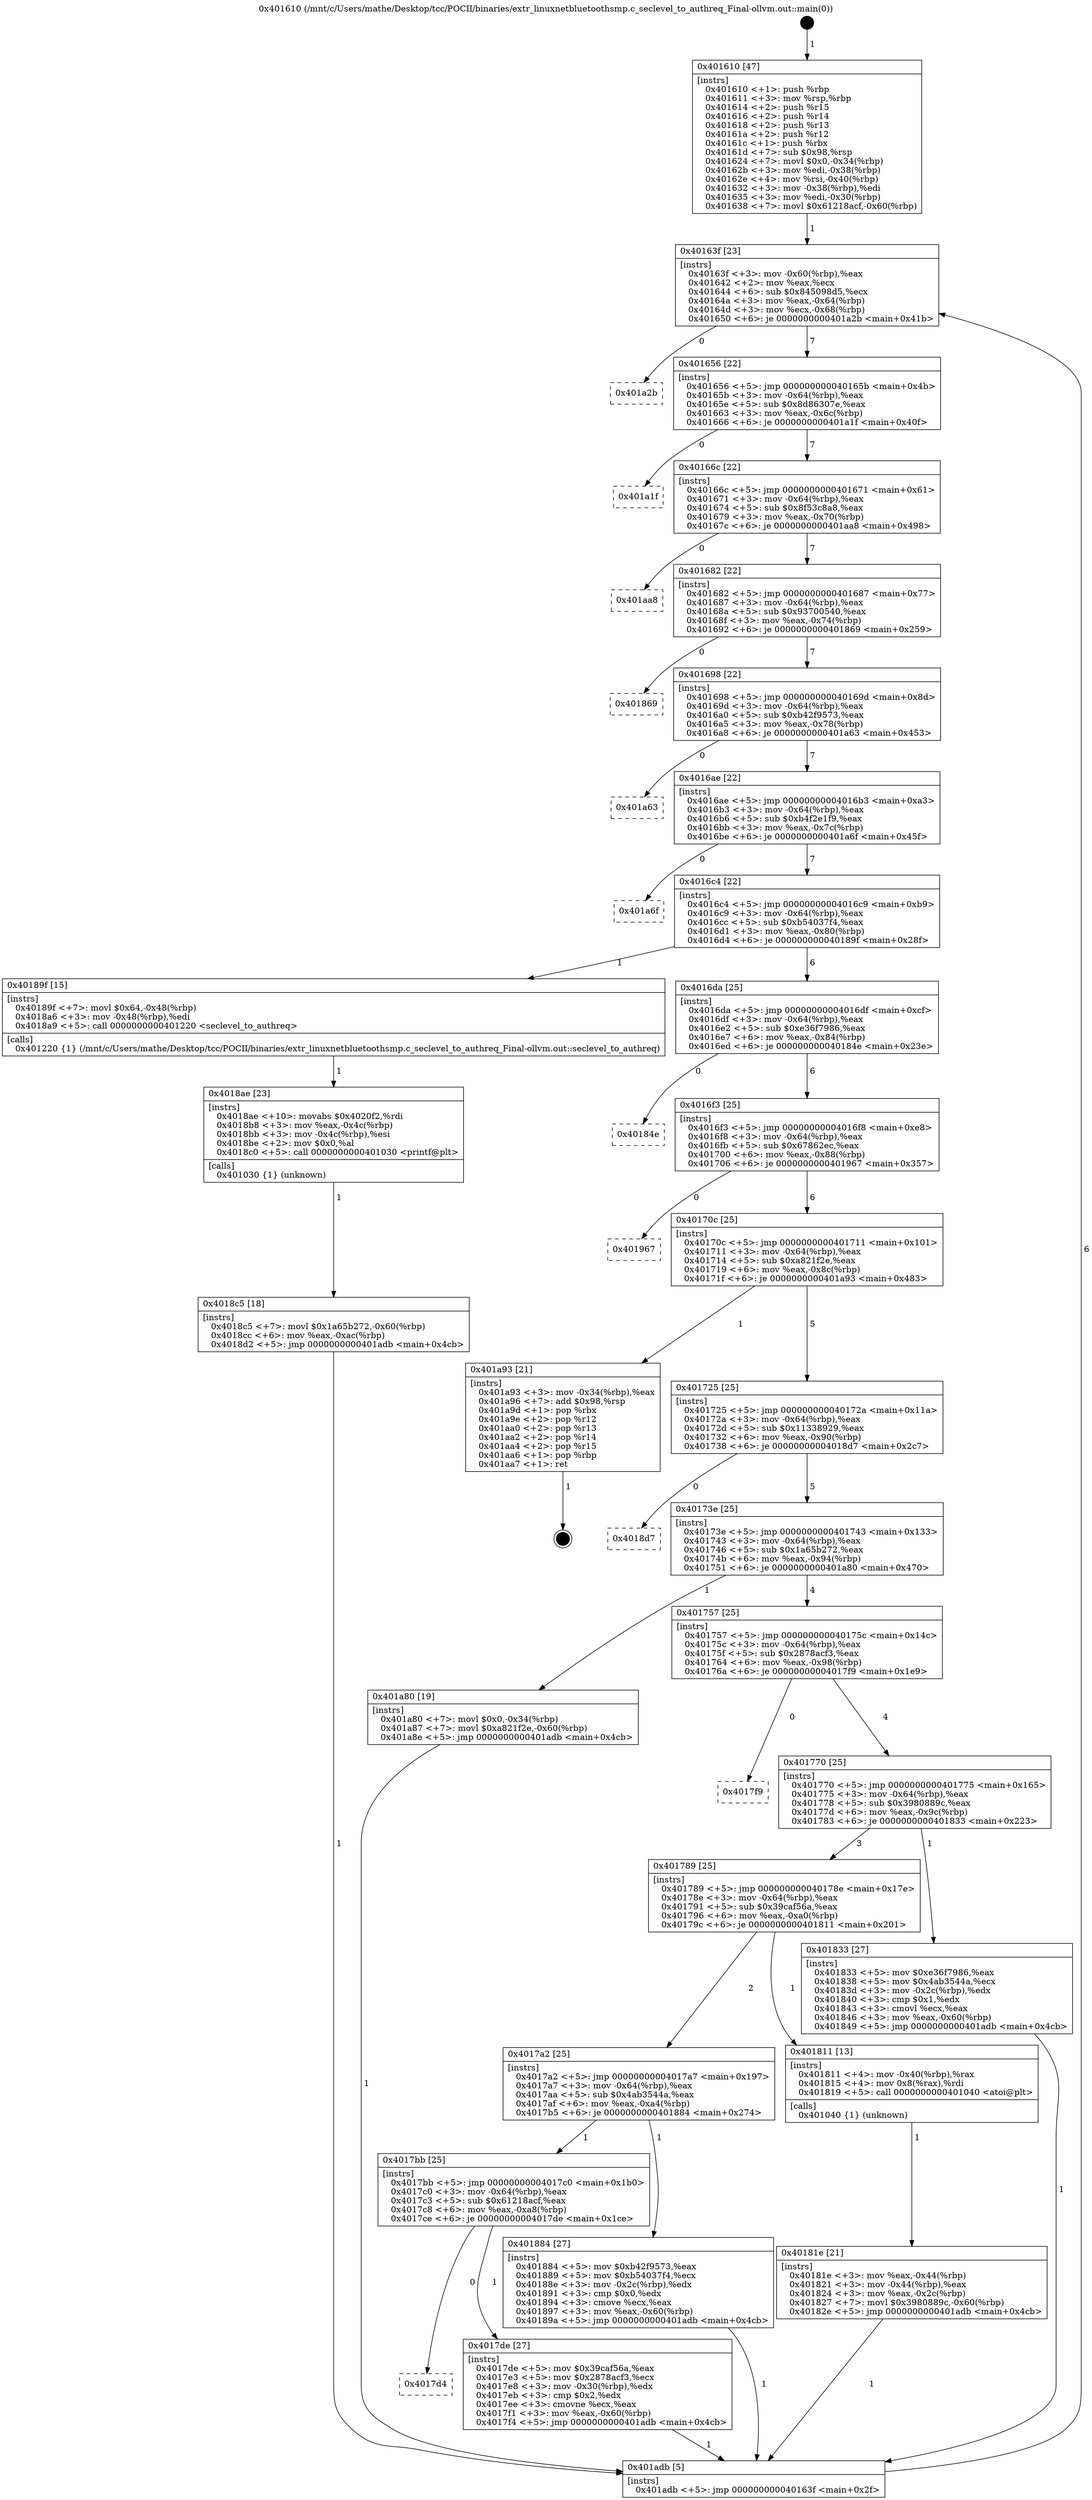 digraph "0x401610" {
  label = "0x401610 (/mnt/c/Users/mathe/Desktop/tcc/POCII/binaries/extr_linuxnetbluetoothsmp.c_seclevel_to_authreq_Final-ollvm.out::main(0))"
  labelloc = "t"
  node[shape=record]

  Entry [label="",width=0.3,height=0.3,shape=circle,fillcolor=black,style=filled]
  "0x40163f" [label="{
     0x40163f [23]\l
     | [instrs]\l
     &nbsp;&nbsp;0x40163f \<+3\>: mov -0x60(%rbp),%eax\l
     &nbsp;&nbsp;0x401642 \<+2\>: mov %eax,%ecx\l
     &nbsp;&nbsp;0x401644 \<+6\>: sub $0x845098d5,%ecx\l
     &nbsp;&nbsp;0x40164a \<+3\>: mov %eax,-0x64(%rbp)\l
     &nbsp;&nbsp;0x40164d \<+3\>: mov %ecx,-0x68(%rbp)\l
     &nbsp;&nbsp;0x401650 \<+6\>: je 0000000000401a2b \<main+0x41b\>\l
  }"]
  "0x401a2b" [label="{
     0x401a2b\l
  }", style=dashed]
  "0x401656" [label="{
     0x401656 [22]\l
     | [instrs]\l
     &nbsp;&nbsp;0x401656 \<+5\>: jmp 000000000040165b \<main+0x4b\>\l
     &nbsp;&nbsp;0x40165b \<+3\>: mov -0x64(%rbp),%eax\l
     &nbsp;&nbsp;0x40165e \<+5\>: sub $0x8d86307e,%eax\l
     &nbsp;&nbsp;0x401663 \<+3\>: mov %eax,-0x6c(%rbp)\l
     &nbsp;&nbsp;0x401666 \<+6\>: je 0000000000401a1f \<main+0x40f\>\l
  }"]
  Exit [label="",width=0.3,height=0.3,shape=circle,fillcolor=black,style=filled,peripheries=2]
  "0x401a1f" [label="{
     0x401a1f\l
  }", style=dashed]
  "0x40166c" [label="{
     0x40166c [22]\l
     | [instrs]\l
     &nbsp;&nbsp;0x40166c \<+5\>: jmp 0000000000401671 \<main+0x61\>\l
     &nbsp;&nbsp;0x401671 \<+3\>: mov -0x64(%rbp),%eax\l
     &nbsp;&nbsp;0x401674 \<+5\>: sub $0x8f53c8a8,%eax\l
     &nbsp;&nbsp;0x401679 \<+3\>: mov %eax,-0x70(%rbp)\l
     &nbsp;&nbsp;0x40167c \<+6\>: je 0000000000401aa8 \<main+0x498\>\l
  }"]
  "0x4018c5" [label="{
     0x4018c5 [18]\l
     | [instrs]\l
     &nbsp;&nbsp;0x4018c5 \<+7\>: movl $0x1a65b272,-0x60(%rbp)\l
     &nbsp;&nbsp;0x4018cc \<+6\>: mov %eax,-0xac(%rbp)\l
     &nbsp;&nbsp;0x4018d2 \<+5\>: jmp 0000000000401adb \<main+0x4cb\>\l
  }"]
  "0x401aa8" [label="{
     0x401aa8\l
  }", style=dashed]
  "0x401682" [label="{
     0x401682 [22]\l
     | [instrs]\l
     &nbsp;&nbsp;0x401682 \<+5\>: jmp 0000000000401687 \<main+0x77\>\l
     &nbsp;&nbsp;0x401687 \<+3\>: mov -0x64(%rbp),%eax\l
     &nbsp;&nbsp;0x40168a \<+5\>: sub $0x93700540,%eax\l
     &nbsp;&nbsp;0x40168f \<+3\>: mov %eax,-0x74(%rbp)\l
     &nbsp;&nbsp;0x401692 \<+6\>: je 0000000000401869 \<main+0x259\>\l
  }"]
  "0x4018ae" [label="{
     0x4018ae [23]\l
     | [instrs]\l
     &nbsp;&nbsp;0x4018ae \<+10\>: movabs $0x4020f2,%rdi\l
     &nbsp;&nbsp;0x4018b8 \<+3\>: mov %eax,-0x4c(%rbp)\l
     &nbsp;&nbsp;0x4018bb \<+3\>: mov -0x4c(%rbp),%esi\l
     &nbsp;&nbsp;0x4018be \<+2\>: mov $0x0,%al\l
     &nbsp;&nbsp;0x4018c0 \<+5\>: call 0000000000401030 \<printf@plt\>\l
     | [calls]\l
     &nbsp;&nbsp;0x401030 \{1\} (unknown)\l
  }"]
  "0x401869" [label="{
     0x401869\l
  }", style=dashed]
  "0x401698" [label="{
     0x401698 [22]\l
     | [instrs]\l
     &nbsp;&nbsp;0x401698 \<+5\>: jmp 000000000040169d \<main+0x8d\>\l
     &nbsp;&nbsp;0x40169d \<+3\>: mov -0x64(%rbp),%eax\l
     &nbsp;&nbsp;0x4016a0 \<+5\>: sub $0xb42f9573,%eax\l
     &nbsp;&nbsp;0x4016a5 \<+3\>: mov %eax,-0x78(%rbp)\l
     &nbsp;&nbsp;0x4016a8 \<+6\>: je 0000000000401a63 \<main+0x453\>\l
  }"]
  "0x40181e" [label="{
     0x40181e [21]\l
     | [instrs]\l
     &nbsp;&nbsp;0x40181e \<+3\>: mov %eax,-0x44(%rbp)\l
     &nbsp;&nbsp;0x401821 \<+3\>: mov -0x44(%rbp),%eax\l
     &nbsp;&nbsp;0x401824 \<+3\>: mov %eax,-0x2c(%rbp)\l
     &nbsp;&nbsp;0x401827 \<+7\>: movl $0x3980889c,-0x60(%rbp)\l
     &nbsp;&nbsp;0x40182e \<+5\>: jmp 0000000000401adb \<main+0x4cb\>\l
  }"]
  "0x401a63" [label="{
     0x401a63\l
  }", style=dashed]
  "0x4016ae" [label="{
     0x4016ae [22]\l
     | [instrs]\l
     &nbsp;&nbsp;0x4016ae \<+5\>: jmp 00000000004016b3 \<main+0xa3\>\l
     &nbsp;&nbsp;0x4016b3 \<+3\>: mov -0x64(%rbp),%eax\l
     &nbsp;&nbsp;0x4016b6 \<+5\>: sub $0xb4f2e1f9,%eax\l
     &nbsp;&nbsp;0x4016bb \<+3\>: mov %eax,-0x7c(%rbp)\l
     &nbsp;&nbsp;0x4016be \<+6\>: je 0000000000401a6f \<main+0x45f\>\l
  }"]
  "0x401610" [label="{
     0x401610 [47]\l
     | [instrs]\l
     &nbsp;&nbsp;0x401610 \<+1\>: push %rbp\l
     &nbsp;&nbsp;0x401611 \<+3\>: mov %rsp,%rbp\l
     &nbsp;&nbsp;0x401614 \<+2\>: push %r15\l
     &nbsp;&nbsp;0x401616 \<+2\>: push %r14\l
     &nbsp;&nbsp;0x401618 \<+2\>: push %r13\l
     &nbsp;&nbsp;0x40161a \<+2\>: push %r12\l
     &nbsp;&nbsp;0x40161c \<+1\>: push %rbx\l
     &nbsp;&nbsp;0x40161d \<+7\>: sub $0x98,%rsp\l
     &nbsp;&nbsp;0x401624 \<+7\>: movl $0x0,-0x34(%rbp)\l
     &nbsp;&nbsp;0x40162b \<+3\>: mov %edi,-0x38(%rbp)\l
     &nbsp;&nbsp;0x40162e \<+4\>: mov %rsi,-0x40(%rbp)\l
     &nbsp;&nbsp;0x401632 \<+3\>: mov -0x38(%rbp),%edi\l
     &nbsp;&nbsp;0x401635 \<+3\>: mov %edi,-0x30(%rbp)\l
     &nbsp;&nbsp;0x401638 \<+7\>: movl $0x61218acf,-0x60(%rbp)\l
  }"]
  "0x401a6f" [label="{
     0x401a6f\l
  }", style=dashed]
  "0x4016c4" [label="{
     0x4016c4 [22]\l
     | [instrs]\l
     &nbsp;&nbsp;0x4016c4 \<+5\>: jmp 00000000004016c9 \<main+0xb9\>\l
     &nbsp;&nbsp;0x4016c9 \<+3\>: mov -0x64(%rbp),%eax\l
     &nbsp;&nbsp;0x4016cc \<+5\>: sub $0xb54037f4,%eax\l
     &nbsp;&nbsp;0x4016d1 \<+3\>: mov %eax,-0x80(%rbp)\l
     &nbsp;&nbsp;0x4016d4 \<+6\>: je 000000000040189f \<main+0x28f\>\l
  }"]
  "0x401adb" [label="{
     0x401adb [5]\l
     | [instrs]\l
     &nbsp;&nbsp;0x401adb \<+5\>: jmp 000000000040163f \<main+0x2f\>\l
  }"]
  "0x40189f" [label="{
     0x40189f [15]\l
     | [instrs]\l
     &nbsp;&nbsp;0x40189f \<+7\>: movl $0x64,-0x48(%rbp)\l
     &nbsp;&nbsp;0x4018a6 \<+3\>: mov -0x48(%rbp),%edi\l
     &nbsp;&nbsp;0x4018a9 \<+5\>: call 0000000000401220 \<seclevel_to_authreq\>\l
     | [calls]\l
     &nbsp;&nbsp;0x401220 \{1\} (/mnt/c/Users/mathe/Desktop/tcc/POCII/binaries/extr_linuxnetbluetoothsmp.c_seclevel_to_authreq_Final-ollvm.out::seclevel_to_authreq)\l
  }"]
  "0x4016da" [label="{
     0x4016da [25]\l
     | [instrs]\l
     &nbsp;&nbsp;0x4016da \<+5\>: jmp 00000000004016df \<main+0xcf\>\l
     &nbsp;&nbsp;0x4016df \<+3\>: mov -0x64(%rbp),%eax\l
     &nbsp;&nbsp;0x4016e2 \<+5\>: sub $0xe36f7986,%eax\l
     &nbsp;&nbsp;0x4016e7 \<+6\>: mov %eax,-0x84(%rbp)\l
     &nbsp;&nbsp;0x4016ed \<+6\>: je 000000000040184e \<main+0x23e\>\l
  }"]
  "0x4017d4" [label="{
     0x4017d4\l
  }", style=dashed]
  "0x40184e" [label="{
     0x40184e\l
  }", style=dashed]
  "0x4016f3" [label="{
     0x4016f3 [25]\l
     | [instrs]\l
     &nbsp;&nbsp;0x4016f3 \<+5\>: jmp 00000000004016f8 \<main+0xe8\>\l
     &nbsp;&nbsp;0x4016f8 \<+3\>: mov -0x64(%rbp),%eax\l
     &nbsp;&nbsp;0x4016fb \<+5\>: sub $0x67862ec,%eax\l
     &nbsp;&nbsp;0x401700 \<+6\>: mov %eax,-0x88(%rbp)\l
     &nbsp;&nbsp;0x401706 \<+6\>: je 0000000000401967 \<main+0x357\>\l
  }"]
  "0x4017de" [label="{
     0x4017de [27]\l
     | [instrs]\l
     &nbsp;&nbsp;0x4017de \<+5\>: mov $0x39caf56a,%eax\l
     &nbsp;&nbsp;0x4017e3 \<+5\>: mov $0x2878acf3,%ecx\l
     &nbsp;&nbsp;0x4017e8 \<+3\>: mov -0x30(%rbp),%edx\l
     &nbsp;&nbsp;0x4017eb \<+3\>: cmp $0x2,%edx\l
     &nbsp;&nbsp;0x4017ee \<+3\>: cmovne %ecx,%eax\l
     &nbsp;&nbsp;0x4017f1 \<+3\>: mov %eax,-0x60(%rbp)\l
     &nbsp;&nbsp;0x4017f4 \<+5\>: jmp 0000000000401adb \<main+0x4cb\>\l
  }"]
  "0x401967" [label="{
     0x401967\l
  }", style=dashed]
  "0x40170c" [label="{
     0x40170c [25]\l
     | [instrs]\l
     &nbsp;&nbsp;0x40170c \<+5\>: jmp 0000000000401711 \<main+0x101\>\l
     &nbsp;&nbsp;0x401711 \<+3\>: mov -0x64(%rbp),%eax\l
     &nbsp;&nbsp;0x401714 \<+5\>: sub $0xa821f2e,%eax\l
     &nbsp;&nbsp;0x401719 \<+6\>: mov %eax,-0x8c(%rbp)\l
     &nbsp;&nbsp;0x40171f \<+6\>: je 0000000000401a93 \<main+0x483\>\l
  }"]
  "0x4017bb" [label="{
     0x4017bb [25]\l
     | [instrs]\l
     &nbsp;&nbsp;0x4017bb \<+5\>: jmp 00000000004017c0 \<main+0x1b0\>\l
     &nbsp;&nbsp;0x4017c0 \<+3\>: mov -0x64(%rbp),%eax\l
     &nbsp;&nbsp;0x4017c3 \<+5\>: sub $0x61218acf,%eax\l
     &nbsp;&nbsp;0x4017c8 \<+6\>: mov %eax,-0xa8(%rbp)\l
     &nbsp;&nbsp;0x4017ce \<+6\>: je 00000000004017de \<main+0x1ce\>\l
  }"]
  "0x401a93" [label="{
     0x401a93 [21]\l
     | [instrs]\l
     &nbsp;&nbsp;0x401a93 \<+3\>: mov -0x34(%rbp),%eax\l
     &nbsp;&nbsp;0x401a96 \<+7\>: add $0x98,%rsp\l
     &nbsp;&nbsp;0x401a9d \<+1\>: pop %rbx\l
     &nbsp;&nbsp;0x401a9e \<+2\>: pop %r12\l
     &nbsp;&nbsp;0x401aa0 \<+2\>: pop %r13\l
     &nbsp;&nbsp;0x401aa2 \<+2\>: pop %r14\l
     &nbsp;&nbsp;0x401aa4 \<+2\>: pop %r15\l
     &nbsp;&nbsp;0x401aa6 \<+1\>: pop %rbp\l
     &nbsp;&nbsp;0x401aa7 \<+1\>: ret\l
  }"]
  "0x401725" [label="{
     0x401725 [25]\l
     | [instrs]\l
     &nbsp;&nbsp;0x401725 \<+5\>: jmp 000000000040172a \<main+0x11a\>\l
     &nbsp;&nbsp;0x40172a \<+3\>: mov -0x64(%rbp),%eax\l
     &nbsp;&nbsp;0x40172d \<+5\>: sub $0x11338929,%eax\l
     &nbsp;&nbsp;0x401732 \<+6\>: mov %eax,-0x90(%rbp)\l
     &nbsp;&nbsp;0x401738 \<+6\>: je 00000000004018d7 \<main+0x2c7\>\l
  }"]
  "0x401884" [label="{
     0x401884 [27]\l
     | [instrs]\l
     &nbsp;&nbsp;0x401884 \<+5\>: mov $0xb42f9573,%eax\l
     &nbsp;&nbsp;0x401889 \<+5\>: mov $0xb54037f4,%ecx\l
     &nbsp;&nbsp;0x40188e \<+3\>: mov -0x2c(%rbp),%edx\l
     &nbsp;&nbsp;0x401891 \<+3\>: cmp $0x0,%edx\l
     &nbsp;&nbsp;0x401894 \<+3\>: cmove %ecx,%eax\l
     &nbsp;&nbsp;0x401897 \<+3\>: mov %eax,-0x60(%rbp)\l
     &nbsp;&nbsp;0x40189a \<+5\>: jmp 0000000000401adb \<main+0x4cb\>\l
  }"]
  "0x4018d7" [label="{
     0x4018d7\l
  }", style=dashed]
  "0x40173e" [label="{
     0x40173e [25]\l
     | [instrs]\l
     &nbsp;&nbsp;0x40173e \<+5\>: jmp 0000000000401743 \<main+0x133\>\l
     &nbsp;&nbsp;0x401743 \<+3\>: mov -0x64(%rbp),%eax\l
     &nbsp;&nbsp;0x401746 \<+5\>: sub $0x1a65b272,%eax\l
     &nbsp;&nbsp;0x40174b \<+6\>: mov %eax,-0x94(%rbp)\l
     &nbsp;&nbsp;0x401751 \<+6\>: je 0000000000401a80 \<main+0x470\>\l
  }"]
  "0x4017a2" [label="{
     0x4017a2 [25]\l
     | [instrs]\l
     &nbsp;&nbsp;0x4017a2 \<+5\>: jmp 00000000004017a7 \<main+0x197\>\l
     &nbsp;&nbsp;0x4017a7 \<+3\>: mov -0x64(%rbp),%eax\l
     &nbsp;&nbsp;0x4017aa \<+5\>: sub $0x4ab3544a,%eax\l
     &nbsp;&nbsp;0x4017af \<+6\>: mov %eax,-0xa4(%rbp)\l
     &nbsp;&nbsp;0x4017b5 \<+6\>: je 0000000000401884 \<main+0x274\>\l
  }"]
  "0x401a80" [label="{
     0x401a80 [19]\l
     | [instrs]\l
     &nbsp;&nbsp;0x401a80 \<+7\>: movl $0x0,-0x34(%rbp)\l
     &nbsp;&nbsp;0x401a87 \<+7\>: movl $0xa821f2e,-0x60(%rbp)\l
     &nbsp;&nbsp;0x401a8e \<+5\>: jmp 0000000000401adb \<main+0x4cb\>\l
  }"]
  "0x401757" [label="{
     0x401757 [25]\l
     | [instrs]\l
     &nbsp;&nbsp;0x401757 \<+5\>: jmp 000000000040175c \<main+0x14c\>\l
     &nbsp;&nbsp;0x40175c \<+3\>: mov -0x64(%rbp),%eax\l
     &nbsp;&nbsp;0x40175f \<+5\>: sub $0x2878acf3,%eax\l
     &nbsp;&nbsp;0x401764 \<+6\>: mov %eax,-0x98(%rbp)\l
     &nbsp;&nbsp;0x40176a \<+6\>: je 00000000004017f9 \<main+0x1e9\>\l
  }"]
  "0x401811" [label="{
     0x401811 [13]\l
     | [instrs]\l
     &nbsp;&nbsp;0x401811 \<+4\>: mov -0x40(%rbp),%rax\l
     &nbsp;&nbsp;0x401815 \<+4\>: mov 0x8(%rax),%rdi\l
     &nbsp;&nbsp;0x401819 \<+5\>: call 0000000000401040 \<atoi@plt\>\l
     | [calls]\l
     &nbsp;&nbsp;0x401040 \{1\} (unknown)\l
  }"]
  "0x4017f9" [label="{
     0x4017f9\l
  }", style=dashed]
  "0x401770" [label="{
     0x401770 [25]\l
     | [instrs]\l
     &nbsp;&nbsp;0x401770 \<+5\>: jmp 0000000000401775 \<main+0x165\>\l
     &nbsp;&nbsp;0x401775 \<+3\>: mov -0x64(%rbp),%eax\l
     &nbsp;&nbsp;0x401778 \<+5\>: sub $0x3980889c,%eax\l
     &nbsp;&nbsp;0x40177d \<+6\>: mov %eax,-0x9c(%rbp)\l
     &nbsp;&nbsp;0x401783 \<+6\>: je 0000000000401833 \<main+0x223\>\l
  }"]
  "0x401789" [label="{
     0x401789 [25]\l
     | [instrs]\l
     &nbsp;&nbsp;0x401789 \<+5\>: jmp 000000000040178e \<main+0x17e\>\l
     &nbsp;&nbsp;0x40178e \<+3\>: mov -0x64(%rbp),%eax\l
     &nbsp;&nbsp;0x401791 \<+5\>: sub $0x39caf56a,%eax\l
     &nbsp;&nbsp;0x401796 \<+6\>: mov %eax,-0xa0(%rbp)\l
     &nbsp;&nbsp;0x40179c \<+6\>: je 0000000000401811 \<main+0x201\>\l
  }"]
  "0x401833" [label="{
     0x401833 [27]\l
     | [instrs]\l
     &nbsp;&nbsp;0x401833 \<+5\>: mov $0xe36f7986,%eax\l
     &nbsp;&nbsp;0x401838 \<+5\>: mov $0x4ab3544a,%ecx\l
     &nbsp;&nbsp;0x40183d \<+3\>: mov -0x2c(%rbp),%edx\l
     &nbsp;&nbsp;0x401840 \<+3\>: cmp $0x1,%edx\l
     &nbsp;&nbsp;0x401843 \<+3\>: cmovl %ecx,%eax\l
     &nbsp;&nbsp;0x401846 \<+3\>: mov %eax,-0x60(%rbp)\l
     &nbsp;&nbsp;0x401849 \<+5\>: jmp 0000000000401adb \<main+0x4cb\>\l
  }"]
  Entry -> "0x401610" [label=" 1"]
  "0x40163f" -> "0x401a2b" [label=" 0"]
  "0x40163f" -> "0x401656" [label=" 7"]
  "0x401a93" -> Exit [label=" 1"]
  "0x401656" -> "0x401a1f" [label=" 0"]
  "0x401656" -> "0x40166c" [label=" 7"]
  "0x401a80" -> "0x401adb" [label=" 1"]
  "0x40166c" -> "0x401aa8" [label=" 0"]
  "0x40166c" -> "0x401682" [label=" 7"]
  "0x4018c5" -> "0x401adb" [label=" 1"]
  "0x401682" -> "0x401869" [label=" 0"]
  "0x401682" -> "0x401698" [label=" 7"]
  "0x4018ae" -> "0x4018c5" [label=" 1"]
  "0x401698" -> "0x401a63" [label=" 0"]
  "0x401698" -> "0x4016ae" [label=" 7"]
  "0x40189f" -> "0x4018ae" [label=" 1"]
  "0x4016ae" -> "0x401a6f" [label=" 0"]
  "0x4016ae" -> "0x4016c4" [label=" 7"]
  "0x401884" -> "0x401adb" [label=" 1"]
  "0x4016c4" -> "0x40189f" [label=" 1"]
  "0x4016c4" -> "0x4016da" [label=" 6"]
  "0x401833" -> "0x401adb" [label=" 1"]
  "0x4016da" -> "0x40184e" [label=" 0"]
  "0x4016da" -> "0x4016f3" [label=" 6"]
  "0x40181e" -> "0x401adb" [label=" 1"]
  "0x4016f3" -> "0x401967" [label=" 0"]
  "0x4016f3" -> "0x40170c" [label=" 6"]
  "0x401811" -> "0x40181e" [label=" 1"]
  "0x40170c" -> "0x401a93" [label=" 1"]
  "0x40170c" -> "0x401725" [label=" 5"]
  "0x401610" -> "0x40163f" [label=" 1"]
  "0x401725" -> "0x4018d7" [label=" 0"]
  "0x401725" -> "0x40173e" [label=" 5"]
  "0x4017de" -> "0x401adb" [label=" 1"]
  "0x40173e" -> "0x401a80" [label=" 1"]
  "0x40173e" -> "0x401757" [label=" 4"]
  "0x4017bb" -> "0x4017de" [label=" 1"]
  "0x401757" -> "0x4017f9" [label=" 0"]
  "0x401757" -> "0x401770" [label=" 4"]
  "0x401adb" -> "0x40163f" [label=" 6"]
  "0x401770" -> "0x401833" [label=" 1"]
  "0x401770" -> "0x401789" [label=" 3"]
  "0x4017a2" -> "0x4017bb" [label=" 1"]
  "0x401789" -> "0x401811" [label=" 1"]
  "0x401789" -> "0x4017a2" [label=" 2"]
  "0x4017bb" -> "0x4017d4" [label=" 0"]
  "0x4017a2" -> "0x401884" [label=" 1"]
}
